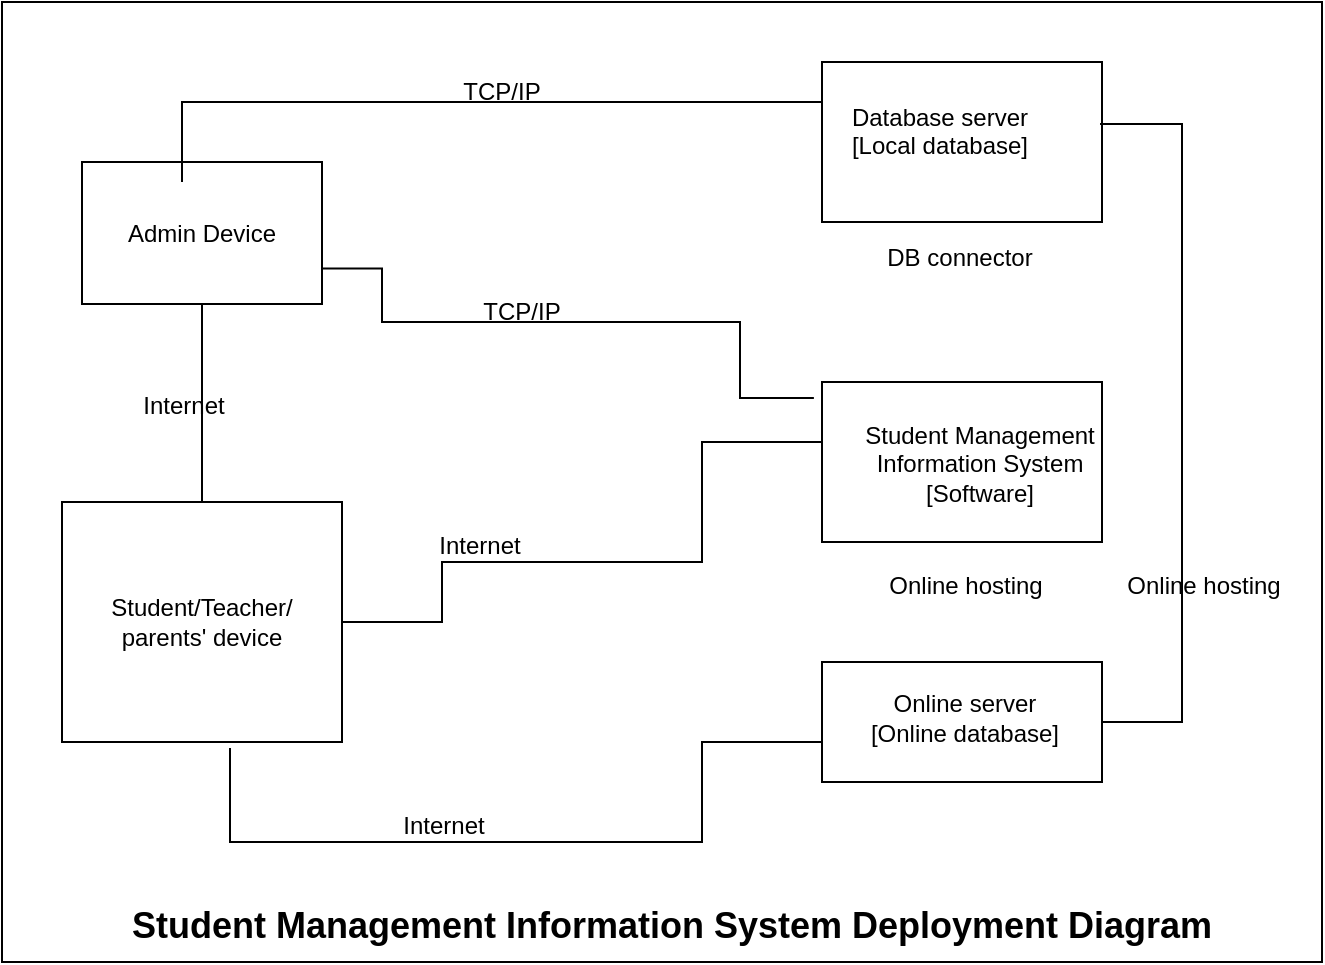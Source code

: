 <mxfile version="17.4.2" type="device"><diagram id="r3_nMtrnXEcprYc7VA3c" name="Page-1"><mxGraphModel dx="868" dy="563" grid="1" gridSize="10" guides="1" tooltips="1" connect="1" arrows="1" fold="1" page="1" pageScale="1" pageWidth="850" pageHeight="1100" math="0" shadow="0"><root><mxCell id="0"/><mxCell id="1" parent="0"/><mxCell id="N-DfyUWfV-mjRj-V6qKT-1" value="" style="rounded=0;whiteSpace=wrap;html=1;" parent="1" vertex="1"><mxGeometry x="80" y="40" width="660" height="480" as="geometry"/></mxCell><mxCell id="N-DfyUWfV-mjRj-V6qKT-2" value="Admin Device" style="rounded=0;whiteSpace=wrap;html=1;" parent="1" vertex="1"><mxGeometry x="120" y="120" width="120" height="71" as="geometry"/></mxCell><mxCell id="N-DfyUWfV-mjRj-V6qKT-3" value="Student/Teacher/&lt;br&gt;parents' device" style="rounded=0;whiteSpace=wrap;html=1;" parent="1" vertex="1"><mxGeometry x="110" y="290" width="140" height="120" as="geometry"/></mxCell><mxCell id="N-DfyUWfV-mjRj-V6qKT-4" value="" style="rounded=0;whiteSpace=wrap;html=1;" parent="1" vertex="1"><mxGeometry x="490" y="70" width="140" height="80" as="geometry"/></mxCell><mxCell id="N-DfyUWfV-mjRj-V6qKT-5" value="" style="rounded=0;whiteSpace=wrap;html=1;" parent="1" vertex="1"><mxGeometry x="490" y="230" width="140" height="80" as="geometry"/></mxCell><mxCell id="N-DfyUWfV-mjRj-V6qKT-6" value="" style="rounded=0;whiteSpace=wrap;html=1;" parent="1" vertex="1"><mxGeometry x="490" y="370" width="140" height="60" as="geometry"/></mxCell><mxCell id="6SoHIzHTd1wFjjaiRR39-1" value="" style="endArrow=none;html=1;rounded=0;edgeStyle=orthogonalEdgeStyle;entryX=0;entryY=0.25;entryDx=0;entryDy=0;" edge="1" parent="1" target="N-DfyUWfV-mjRj-V6qKT-4"><mxGeometry width="50" height="50" relative="1" as="geometry"><mxPoint x="170" y="130" as="sourcePoint"/><mxPoint x="170" y="70" as="targetPoint"/><Array as="points"><mxPoint x="170" y="90"/><mxPoint x="490" y="90"/></Array></mxGeometry></mxCell><mxCell id="6SoHIzHTd1wFjjaiRR39-2" value="TCP/IP" style="text;html=1;strokeColor=none;fillColor=none;align=center;verticalAlign=middle;whiteSpace=wrap;rounded=0;" vertex="1" parent="1"><mxGeometry x="300" y="70" width="60" height="30" as="geometry"/></mxCell><mxCell id="6SoHIzHTd1wFjjaiRR39-3" value="Database server&lt;br&gt;[Local database]&lt;br&gt;&lt;span style=&quot;color: rgba(0 , 0 , 0 , 0) ; font-family: monospace ; font-size: 0px&quot;&gt;[]%3CmxGraphModel%3E%3Croot%3E%3CmxCell%20id%3D%220%22%2F%3E%3CmxCell%20id%3D%221%22%20parent%3D%220%22%2F%3E%3CmxCell%20id%3D%222%22%20value%3D%22%22%20style%3D%22endArrow%3Dnone%3Bhtml%3D1%3Brounded%3D0%3BedgeStyle%3DorthogonalEdgeStyle%3BentryX%3D0%3BentryY%3D0.25%3BentryDx%3D0%3BentryDy%3D0%3B%22%20edge%3D%221%22%20parent%3D%221%22%3E%3CmxGeometry%20width%3D%2250%22%20height%3D%2250%22%20relative%3D%221%22%20as%3D%22geometry%22%3E%3CmxPoint%20x%3D%22170%22%20y%3D%22130%22%20as%3D%22sourcePoint%22%2F%3E%3CmxPoint%20x%3D%22490%22%20y%3D%2295%22%20as%3D%22targetPoint%22%2F%3E%3CArray%20as%3D%22points%22%3E%3CmxPoint%20x%3D%22170%22%20y%3D%2290%22%2F%3E%3CmxPoint%20x%3D%22490%22%20y%3D%2290%22%2F%3E%3C%2FArray%3E%3C%2FmxGeometry%3E%3C%2FmxCell%3E%3C%2Froot%3E%3C%2FmxGraphModel%3E&lt;/span&gt;&lt;span style=&quot;color: rgba(0 , 0 , 0 , 0) ; font-family: monospace ; font-size: 0px&quot;&gt;%3CmxGraphModel%3E%3Croot%3E%3CmxCell%20id%3D%220%22%2F%3E%3CmxCell%20id%3D%221%22%20parent%3D%220%22%2F%3E%3CmxCell%20id%3D%222%22%20value%3D%22%22%20style%3D%22endArrow%3Dnone%3Bhtml%3D1%3Brounded%3D0%3BedgeStyle%3DorthogonalEdgeStyle%3BentryX%3D0%3BentryY%3D0.25%3BentryDx%3D0%3BentryDy%3D0%3B%22%20edge%3D%221%22%20parent%3D%221%22%3E%3CmxGeometry%20width%3D%2250%22%20height%3D%2250%22%20relative%3D%221%22%20as%3D%22geometry%22%3E%3CmxPoint%20x%3D%22170%22%20y%3D%22130%22%20as%3D%22sourcePoint%22%2F%3E%3CmxPoint%20x%3D%22490%22%20y%3D%2295%22%20as%3D%22targetPoint%22%2F%3E%3CArray%20as%3D%22points%22%3E%3CmxPoint%20x%3D%22170%22%20y%3D%2290%22%2F%3E%3CmxPoint%20x%3D%22490%22%20y%3D%2290%22%2F%3E%3C%2FArray%3E%3C%2FmxGeometry%3E%3C%2FmxCell%3E%3C%2Froot%3E%3C%2FmxGraphModel%3E&lt;/span&gt;" style="text;html=1;strokeColor=none;fillColor=none;align=center;verticalAlign=middle;whiteSpace=wrap;rounded=0;" vertex="1" parent="1"><mxGeometry x="498" y="83" width="102" height="57" as="geometry"/></mxCell><mxCell id="6SoHIzHTd1wFjjaiRR39-4" value="" style="endArrow=none;html=1;rounded=0;edgeStyle=orthogonalEdgeStyle;entryX=0.993;entryY=0.388;entryDx=0;entryDy=0;entryPerimeter=0;exitX=1;exitY=0.5;exitDx=0;exitDy=0;" edge="1" parent="1" source="N-DfyUWfV-mjRj-V6qKT-6" target="N-DfyUWfV-mjRj-V6qKT-4"><mxGeometry width="50" height="50" relative="1" as="geometry"><mxPoint x="460" y="210" as="sourcePoint"/><mxPoint x="500" y="180" as="targetPoint"/><Array as="points"><mxPoint x="670" y="400"/><mxPoint x="670" y="101"/></Array></mxGeometry></mxCell><mxCell id="6SoHIzHTd1wFjjaiRR39-5" value="Student Management&lt;br&gt;Information System&lt;br&gt;[Software]" style="text;html=1;strokeColor=none;fillColor=none;align=center;verticalAlign=middle;whiteSpace=wrap;rounded=0;" vertex="1" parent="1"><mxGeometry x="508" y="241" width="122" height="59" as="geometry"/></mxCell><mxCell id="6SoHIzHTd1wFjjaiRR39-6" value="Online server&lt;br&gt;[Online database]" style="text;html=1;strokeColor=none;fillColor=none;align=center;verticalAlign=middle;whiteSpace=wrap;rounded=0;" vertex="1" parent="1"><mxGeometry x="513" y="385" width="97" height="25" as="geometry"/></mxCell><mxCell id="6SoHIzHTd1wFjjaiRR39-7" value="DB connector" style="text;html=1;strokeColor=none;fillColor=none;align=center;verticalAlign=middle;whiteSpace=wrap;rounded=0;" vertex="1" parent="1"><mxGeometry x="508" y="156" width="102" height="24" as="geometry"/></mxCell><mxCell id="6SoHIzHTd1wFjjaiRR39-8" value="Internet&lt;span style=&quot;color: rgba(0 , 0 , 0 , 0) ; font-family: monospace ; font-size: 0px&quot;&gt;%3CmxGraphModel%3E%3Croot%3E%3CmxCell%20id%3D%220%22%2F%3E%3CmxCell%20id%3D%221%22%20parent%3D%220%22%2F%3E%3CmxCell%20id%3D%222%22%20value%3D%22TCP%2FIP%22%20style%3D%22text%3Bhtml%3D1%3BstrokeColor%3Dnone%3BfillColor%3Dnone%3Balign%3Dcenter%3BverticalAlign%3Dmiddle%3BwhiteSpace%3Dwrap%3Brounded%3D0%3B%22%20vertex%3D%221%22%20parent%3D%221%22%3E%3CmxGeometry%20x%3D%22300%22%20y%3D%2270%22%20width%3D%2260%22%20height%3D%2230%22%20as%3D%22geometry%22%2F%3E%3C%2FmxCell%3E%3C%2Froot%3E%3C%2FmxGraphModel%3E&lt;/span&gt;&lt;span style=&quot;color: rgba(0 , 0 , 0 , 0) ; font-family: monospace ; font-size: 0px&quot;&gt;%3CmxGraphModel%3E%3Croot%3E%3CmxCell%20id%3D%220%22%2F%3E%3CmxCell%20id%3D%221%22%20parent%3D%220%22%2F%3E%3CmxCell%20id%3D%222%22%20value%3D%22TCP%2FIP%22%20style%3D%22text%3Bhtml%3D1%3BstrokeColor%3Dnone%3BfillColor%3Dnone%3Balign%3Dcenter%3BverticalAlign%3Dmiddle%3BwhiteSpace%3Dwrap%3Brounded%3D0%3B%22%20vertex%3D%221%22%20parent%3D%221%22%3E%3CmxGeometry%20x%3D%22300%22%20y%3D%2270%22%20width%3D%2260%22%20height%3D%2230%22%20as%3D%22geometry%22%2F%3E%3C%2FmxCell%3E%3C%2Froot%3E%3C%2FmxGraphModel%3E&lt;/span&gt;" style="text;html=1;strokeColor=none;fillColor=none;align=center;verticalAlign=middle;whiteSpace=wrap;rounded=0;" vertex="1" parent="1"><mxGeometry x="120" y="230" width="102" height="24" as="geometry"/></mxCell><mxCell id="6SoHIzHTd1wFjjaiRR39-9" value="Online hosting" style="text;html=1;strokeColor=none;fillColor=none;align=center;verticalAlign=middle;whiteSpace=wrap;rounded=0;" vertex="1" parent="1"><mxGeometry x="510.5" y="320" width="102" height="24" as="geometry"/></mxCell><mxCell id="6SoHIzHTd1wFjjaiRR39-10" value="Online hosting" style="text;html=1;strokeColor=none;fillColor=none;align=center;verticalAlign=middle;whiteSpace=wrap;rounded=0;" vertex="1" parent="1"><mxGeometry x="630" y="320" width="102" height="24" as="geometry"/></mxCell><mxCell id="6SoHIzHTd1wFjjaiRR39-11" value="TCP/IP" style="text;html=1;strokeColor=none;fillColor=none;align=center;verticalAlign=middle;whiteSpace=wrap;rounded=0;" vertex="1" parent="1"><mxGeometry x="310" y="180" width="60" height="30" as="geometry"/></mxCell><mxCell id="6SoHIzHTd1wFjjaiRR39-12" value="Internet&lt;span style=&quot;color: rgba(0 , 0 , 0 , 0) ; font-family: monospace ; font-size: 0px&quot;&gt;%3CmxGraphModel%3E%3Croot%3E%3CmxCell%20id%3D%220%22%2F%3E%3CmxCell%20id%3D%221%22%20parent%3D%220%22%2F%3E%3CmxCell%20id%3D%222%22%20value%3D%22TCP%2FIP%22%20style%3D%22text%3Bhtml%3D1%3BstrokeColor%3Dnone%3BfillColor%3Dnone%3Balign%3Dcenter%3BverticalAlign%3Dmiddle%3BwhiteSpace%3Dwrap%3Brounded%3D0%3B%22%20vertex%3D%221%22%20parent%3D%221%22%3E%3CmxGeometry%20x%3D%22300%22%20y%3D%2270%22%20width%3D%2260%22%20height%3D%2230%22%20as%3D%22geometry%22%2F%3E%3C%2FmxCell%3E%3C%2Froot%3E%3C%2FmxGraphModel%3E&lt;/span&gt;&lt;span style=&quot;color: rgba(0 , 0 , 0 , 0) ; font-family: monospace ; font-size: 0px&quot;&gt;%3CmxGraphModel%3E%3Croot%3E%3CmxCell%20id%3D%220%22%2F%3E%3CmxCell%20id%3D%221%22%20parent%3D%220%22%2F%3E%3CmxCell%20id%3D%222%22%20value%3D%22TCP%2FIP%22%20style%3D%22text%3Bhtml%3D1%3BstrokeColor%3Dnone%3BfillColor%3Dnone%3Balign%3Dcenter%3BverticalAlign%3Dmiddle%3BwhiteSpace%3Dwrap%3Brounded%3D0%3B%22%20vertex%3D%221%22%20parent%3D%221%22%3E%3CmxGeometry%20x%3D%22300%22%20y%3D%2270%22%20width%3D%2260%22%20height%3D%2230%22%20as%3D%22geometry%22%2F%3E%3C%2FmxCell%3E%3C%2Froot%3E%3C%2FmxGraphModel%3E&lt;/span&gt;" style="text;html=1;strokeColor=none;fillColor=none;align=center;verticalAlign=middle;whiteSpace=wrap;rounded=0;" vertex="1" parent="1"><mxGeometry x="268" y="300" width="102" height="24" as="geometry"/></mxCell><mxCell id="6SoHIzHTd1wFjjaiRR39-13" value="Internet&lt;span style=&quot;color: rgba(0 , 0 , 0 , 0) ; font-family: monospace ; font-size: 0px&quot;&gt;%3CmxGraphModel%3E%3Croot%3E%3CmxCell%20id%3D%220%22%2F%3E%3CmxCell%20id%3D%221%22%20parent%3D%220%22%2F%3E%3CmxCell%20id%3D%222%22%20value%3D%22TCP%2FIP%22%20style%3D%22text%3Bhtml%3D1%3BstrokeColor%3Dnone%3BfillColor%3Dnone%3Balign%3Dcenter%3BverticalAlign%3Dmiddle%3BwhiteSpace%3Dwrap%3Brounded%3D0%3B%22%20vertex%3D%221%22%20parent%3D%221%22%3E%3CmxGeometry%20x%3D%22300%22%20y%3D%2270%22%20width%3D%2260%22%20height%3D%2230%22%20as%3D%22geometry%22%2F%3E%3C%2FmxCell%3E%3C%2Froot%3E%3C%2FmxGraphModel%3E&lt;/span&gt;&lt;span style=&quot;color: rgba(0 , 0 , 0 , 0) ; font-family: monospace ; font-size: 0px&quot;&gt;%3CmxGraphModel%3E%3Croot%3E%3CmxCell%20id%3D%220%22%2F%3E%3CmxCell%20id%3D%221%22%20parent%3D%220%22%2F%3E%3CmxCell%20id%3D%222%22%20value%3D%22TCP%2FIP%22%20style%3D%22text%3Bhtml%3D1%3BstrokeColor%3Dnone%3BfillColor%3Dnone%3Balign%3Dcenter%3BverticalAlign%3Dmiddle%3BwhiteSpace%3Dwrap%3Brounded%3D0%3B%22%20vertex%3D%221%22%20parent%3D%221%22%3E%3CmxGeometry%20x%3D%22300%22%20y%3D%2270%22%20width%3D%2260%22%20height%3D%2230%22%20as%3D%22geometry%22%2F%3E%3C%2FmxCell%3E%3C%2Froot%3E%3C%2FmxGraphModel%3E&lt;/span&gt;" style="text;html=1;strokeColor=none;fillColor=none;align=center;verticalAlign=middle;whiteSpace=wrap;rounded=0;" vertex="1" parent="1"><mxGeometry x="250" y="440" width="102" height="24" as="geometry"/></mxCell><mxCell id="6SoHIzHTd1wFjjaiRR39-14" value="" style="endArrow=none;html=1;rounded=0;edgeStyle=orthogonalEdgeStyle;entryX=0.6;entryY=1.025;entryDx=0;entryDy=0;entryPerimeter=0;exitX=0;exitY=0.5;exitDx=0;exitDy=0;" edge="1" parent="1" source="N-DfyUWfV-mjRj-V6qKT-6" target="N-DfyUWfV-mjRj-V6qKT-3"><mxGeometry width="50" height="50" relative="1" as="geometry"><mxPoint x="640" y="410" as="sourcePoint"/><mxPoint x="639.02" y="111.04" as="targetPoint"/><Array as="points"><mxPoint x="490" y="410"/><mxPoint x="430" y="410"/><mxPoint x="430" y="460"/><mxPoint x="194" y="460"/></Array></mxGeometry></mxCell><mxCell id="6SoHIzHTd1wFjjaiRR39-15" value="" style="endArrow=none;html=1;rounded=0;edgeStyle=orthogonalEdgeStyle;entryX=1;entryY=0.5;entryDx=0;entryDy=0;exitX=0;exitY=0.5;exitDx=0;exitDy=0;" edge="1" parent="1" target="N-DfyUWfV-mjRj-V6qKT-3"><mxGeometry width="50" height="50" relative="1" as="geometry"><mxPoint x="490" y="250" as="sourcePoint"/><mxPoint x="194" y="263" as="targetPoint"/><Array as="points"><mxPoint x="490" y="260"/><mxPoint x="430" y="260"/><mxPoint x="430" y="320"/><mxPoint x="300" y="320"/><mxPoint x="300" y="350"/></Array></mxGeometry></mxCell><mxCell id="6SoHIzHTd1wFjjaiRR39-16" value="" style="endArrow=none;html=1;rounded=0;entryX=0.5;entryY=1;entryDx=0;entryDy=0;" edge="1" parent="1" target="N-DfyUWfV-mjRj-V6qKT-2"><mxGeometry width="50" height="50" relative="1" as="geometry"><mxPoint x="180" y="290" as="sourcePoint"/><mxPoint x="230" y="240" as="targetPoint"/></mxGeometry></mxCell><mxCell id="6SoHIzHTd1wFjjaiRR39-17" value="" style="endArrow=none;html=1;rounded=0;edgeStyle=orthogonalEdgeStyle;entryX=1;entryY=0.75;entryDx=0;entryDy=0;exitX=-0.029;exitY=0.1;exitDx=0;exitDy=0;exitPerimeter=0;" edge="1" parent="1" source="N-DfyUWfV-mjRj-V6qKT-5" target="N-DfyUWfV-mjRj-V6qKT-2"><mxGeometry width="50" height="50" relative="1" as="geometry"><mxPoint x="460" y="180" as="sourcePoint"/><mxPoint x="153" y="183" as="targetPoint"/><Array as="points"><mxPoint x="449" y="238"/><mxPoint x="449" y="200"/><mxPoint x="270" y="200"/><mxPoint x="270" y="173"/></Array></mxGeometry></mxCell><mxCell id="6SoHIzHTd1wFjjaiRR39-19" value="&lt;b&gt;&lt;font style=&quot;font-size: 18px&quot;&gt;Student Management Information System Deployment Diagram&lt;/font&gt;&lt;/b&gt;" style="text;html=1;strokeColor=none;fillColor=none;align=center;verticalAlign=middle;whiteSpace=wrap;rounded=0;" vertex="1" parent="1"><mxGeometry x="110" y="490" width="610" height="24" as="geometry"/></mxCell></root></mxGraphModel></diagram></mxfile>